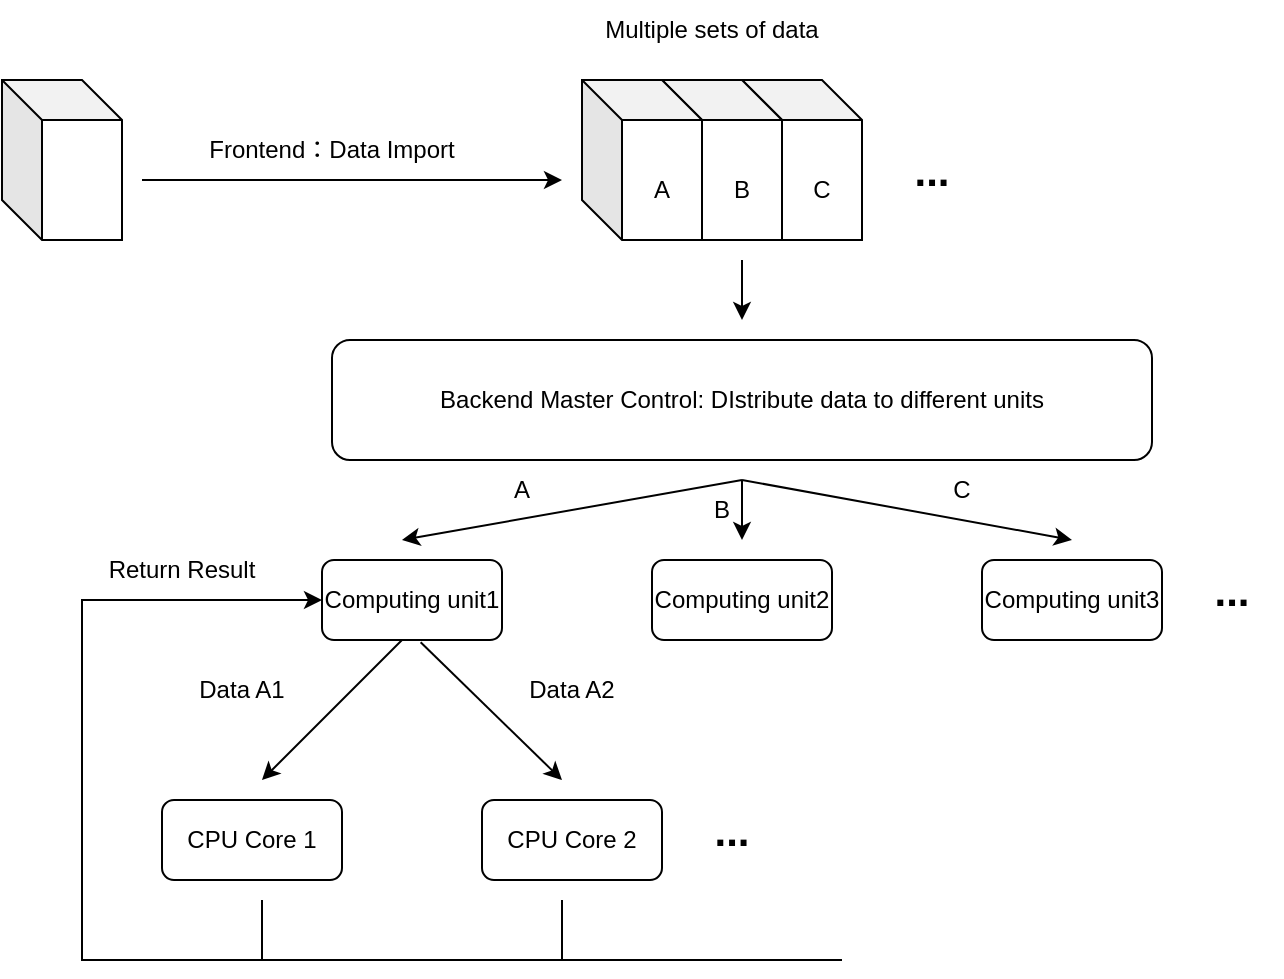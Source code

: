<mxfile version="28.2.8">
  <diagram name="第 1 页" id="H3jfzPuomLTuYjzQEKP7">
    <mxGraphModel dx="2302" dy="1294" grid="1" gridSize="10" guides="1" tooltips="1" connect="1" arrows="1" fold="1" page="1" pageScale="1" pageWidth="827" pageHeight="1169" math="0" shadow="0">
      <root>
        <mxCell id="0" />
        <mxCell id="1" parent="0" />
        <mxCell id="smjfrkKY-RQSf8TklK_M-1" value="" style="shape=cube;whiteSpace=wrap;html=1;boundedLbl=1;backgroundOutline=1;darkOpacity=0.05;darkOpacity2=0.1;" vertex="1" parent="1">
          <mxGeometry x="94" y="70" width="60" height="80" as="geometry" />
        </mxCell>
        <mxCell id="smjfrkKY-RQSf8TklK_M-2" value="" style="shape=cube;whiteSpace=wrap;html=1;boundedLbl=1;backgroundOutline=1;darkOpacity=0.05;darkOpacity2=0.1;" vertex="1" parent="1">
          <mxGeometry x="464" y="70" width="60" height="80" as="geometry" />
        </mxCell>
        <mxCell id="smjfrkKY-RQSf8TklK_M-3" value="" style="shape=cube;whiteSpace=wrap;html=1;boundedLbl=1;backgroundOutline=1;darkOpacity=0.05;darkOpacity2=0.1;" vertex="1" parent="1">
          <mxGeometry x="424" y="70" width="60" height="80" as="geometry" />
        </mxCell>
        <mxCell id="smjfrkKY-RQSf8TklK_M-4" value="" style="shape=cube;whiteSpace=wrap;html=1;boundedLbl=1;backgroundOutline=1;darkOpacity=0.05;darkOpacity2=0.1;" vertex="1" parent="1">
          <mxGeometry x="384" y="70" width="60" height="80" as="geometry" />
        </mxCell>
        <mxCell id="smjfrkKY-RQSf8TklK_M-5" value="Frontend：Data Import" style="text;html=1;whiteSpace=wrap;strokeColor=none;fillColor=none;align=center;verticalAlign=middle;rounded=0;" vertex="1" parent="1">
          <mxGeometry x="144" y="90" width="230" height="30" as="geometry" />
        </mxCell>
        <mxCell id="smjfrkKY-RQSf8TklK_M-6" value="" style="endArrow=classic;html=1;rounded=0;" edge="1" parent="1">
          <mxGeometry width="50" height="50" relative="1" as="geometry">
            <mxPoint x="164" y="120" as="sourcePoint" />
            <mxPoint x="374" y="120" as="targetPoint" />
          </mxGeometry>
        </mxCell>
        <mxCell id="smjfrkKY-RQSf8TklK_M-7" value="Multiple sets of data" style="text;html=1;whiteSpace=wrap;strokeColor=none;fillColor=none;align=center;verticalAlign=middle;rounded=0;" vertex="1" parent="1">
          <mxGeometry x="374" y="30" width="150" height="30" as="geometry" />
        </mxCell>
        <mxCell id="smjfrkKY-RQSf8TklK_M-8" value="" style="endArrow=classic;html=1;rounded=0;" edge="1" parent="1">
          <mxGeometry width="50" height="50" relative="1" as="geometry">
            <mxPoint x="464" y="160" as="sourcePoint" />
            <mxPoint x="464" y="190" as="targetPoint" />
          </mxGeometry>
        </mxCell>
        <mxCell id="smjfrkKY-RQSf8TklK_M-9" value="Backend Master Control: DIstribute data to different units" style="rounded=1;whiteSpace=wrap;html=1;" vertex="1" parent="1">
          <mxGeometry x="259" y="200" width="410" height="60" as="geometry" />
        </mxCell>
        <mxCell id="smjfrkKY-RQSf8TklK_M-10" value="Computing unit1" style="rounded=1;whiteSpace=wrap;html=1;" vertex="1" parent="1">
          <mxGeometry x="254" y="310" width="90" height="40" as="geometry" />
        </mxCell>
        <mxCell id="smjfrkKY-RQSf8TklK_M-11" value="Computing unit2" style="rounded=1;whiteSpace=wrap;html=1;" vertex="1" parent="1">
          <mxGeometry x="419" y="310" width="90" height="40" as="geometry" />
        </mxCell>
        <mxCell id="smjfrkKY-RQSf8TklK_M-12" value="Computing unit3" style="rounded=1;whiteSpace=wrap;html=1;" vertex="1" parent="1">
          <mxGeometry x="584" y="310" width="90" height="40" as="geometry" />
        </mxCell>
        <mxCell id="smjfrkKY-RQSf8TklK_M-13" value="" style="endArrow=classic;html=1;rounded=0;" edge="1" parent="1">
          <mxGeometry width="50" height="50" relative="1" as="geometry">
            <mxPoint x="464" y="270" as="sourcePoint" />
            <mxPoint x="294" y="300" as="targetPoint" />
          </mxGeometry>
        </mxCell>
        <mxCell id="smjfrkKY-RQSf8TklK_M-14" value="" style="endArrow=classic;html=1;rounded=0;" edge="1" parent="1">
          <mxGeometry width="50" height="50" relative="1" as="geometry">
            <mxPoint x="464" y="270" as="sourcePoint" />
            <mxPoint x="464" y="300" as="targetPoint" />
          </mxGeometry>
        </mxCell>
        <mxCell id="smjfrkKY-RQSf8TklK_M-15" value="" style="endArrow=classic;html=1;rounded=0;" edge="1" parent="1">
          <mxGeometry width="50" height="50" relative="1" as="geometry">
            <mxPoint x="464" y="270" as="sourcePoint" />
            <mxPoint x="629" y="300" as="targetPoint" />
          </mxGeometry>
        </mxCell>
        <mxCell id="smjfrkKY-RQSf8TklK_M-16" value="&lt;b&gt;&lt;font style=&quot;font-size: 21px;&quot;&gt;...&lt;/font&gt;&lt;/b&gt;" style="text;html=1;whiteSpace=wrap;strokeColor=none;fillColor=none;align=center;verticalAlign=middle;rounded=0;" vertex="1" parent="1">
          <mxGeometry x="534" y="100" width="50" height="30" as="geometry" />
        </mxCell>
        <mxCell id="smjfrkKY-RQSf8TklK_M-17" value="&lt;b&gt;&lt;font style=&quot;font-size: 21px;&quot;&gt;...&lt;/font&gt;&lt;/b&gt;" style="text;html=1;whiteSpace=wrap;strokeColor=none;fillColor=none;align=center;verticalAlign=middle;rounded=0;" vertex="1" parent="1">
          <mxGeometry x="684" y="310" width="50" height="30" as="geometry" />
        </mxCell>
        <mxCell id="smjfrkKY-RQSf8TklK_M-18" value="A" style="text;html=1;whiteSpace=wrap;strokeColor=none;fillColor=none;align=center;verticalAlign=middle;rounded=0;" vertex="1" parent="1">
          <mxGeometry x="394" y="110" width="60" height="30" as="geometry" />
        </mxCell>
        <mxCell id="smjfrkKY-RQSf8TklK_M-19" value="B" style="text;html=1;whiteSpace=wrap;strokeColor=none;fillColor=none;align=center;verticalAlign=middle;rounded=0;" vertex="1" parent="1">
          <mxGeometry x="434" y="110" width="60" height="30" as="geometry" />
        </mxCell>
        <mxCell id="smjfrkKY-RQSf8TklK_M-20" value="C" style="text;html=1;whiteSpace=wrap;strokeColor=none;fillColor=none;align=center;verticalAlign=middle;rounded=0;" vertex="1" parent="1">
          <mxGeometry x="474" y="110" width="60" height="30" as="geometry" />
        </mxCell>
        <mxCell id="smjfrkKY-RQSf8TklK_M-21" value="A" style="text;html=1;whiteSpace=wrap;strokeColor=none;fillColor=none;align=center;verticalAlign=middle;rounded=0;" vertex="1" parent="1">
          <mxGeometry x="324" y="260" width="60" height="30" as="geometry" />
        </mxCell>
        <mxCell id="smjfrkKY-RQSf8TklK_M-22" value="B" style="text;html=1;whiteSpace=wrap;strokeColor=none;fillColor=none;align=center;verticalAlign=middle;rounded=0;" vertex="1" parent="1">
          <mxGeometry x="424" y="270" width="60" height="30" as="geometry" />
        </mxCell>
        <mxCell id="smjfrkKY-RQSf8TklK_M-23" value="C" style="text;html=1;whiteSpace=wrap;strokeColor=none;fillColor=none;align=center;verticalAlign=middle;rounded=0;" vertex="1" parent="1">
          <mxGeometry x="544" y="260" width="60" height="30" as="geometry" />
        </mxCell>
        <mxCell id="smjfrkKY-RQSf8TklK_M-24" value="CPU Core 1" style="rounded=1;whiteSpace=wrap;html=1;" vertex="1" parent="1">
          <mxGeometry x="174" y="430" width="90" height="40" as="geometry" />
        </mxCell>
        <mxCell id="smjfrkKY-RQSf8TklK_M-25" value="CPU Core 2" style="rounded=1;whiteSpace=wrap;html=1;" vertex="1" parent="1">
          <mxGeometry x="334" y="430" width="90" height="40" as="geometry" />
        </mxCell>
        <mxCell id="smjfrkKY-RQSf8TklK_M-26" value="&lt;b&gt;&lt;font style=&quot;font-size: 21px;&quot;&gt;...&lt;/font&gt;&lt;/b&gt;" style="text;html=1;whiteSpace=wrap;strokeColor=none;fillColor=none;align=center;verticalAlign=middle;rounded=0;" vertex="1" parent="1">
          <mxGeometry x="434" y="430" width="50" height="30" as="geometry" />
        </mxCell>
        <mxCell id="smjfrkKY-RQSf8TklK_M-27" value="" style="endArrow=classic;html=1;rounded=0;" edge="1" parent="1">
          <mxGeometry width="50" height="50" relative="1" as="geometry">
            <mxPoint x="294" y="350" as="sourcePoint" />
            <mxPoint x="224" y="420" as="targetPoint" />
          </mxGeometry>
        </mxCell>
        <mxCell id="smjfrkKY-RQSf8TklK_M-28" value="" style="endArrow=classic;html=1;rounded=0;exitX=0.548;exitY=1.028;exitDx=0;exitDy=0;exitPerimeter=0;" edge="1" parent="1" source="smjfrkKY-RQSf8TklK_M-10">
          <mxGeometry width="50" height="50" relative="1" as="geometry">
            <mxPoint x="304" y="410" as="sourcePoint" />
            <mxPoint x="374" y="420" as="targetPoint" />
          </mxGeometry>
        </mxCell>
        <mxCell id="smjfrkKY-RQSf8TklK_M-29" value="Data A1" style="text;html=1;whiteSpace=wrap;strokeColor=none;fillColor=none;align=center;verticalAlign=middle;rounded=0;" vertex="1" parent="1">
          <mxGeometry x="184" y="360" width="60" height="30" as="geometry" />
        </mxCell>
        <mxCell id="smjfrkKY-RQSf8TklK_M-30" value="Data A2" style="text;html=1;whiteSpace=wrap;strokeColor=none;fillColor=none;align=center;verticalAlign=middle;rounded=0;" vertex="1" parent="1">
          <mxGeometry x="349" y="360" width="60" height="30" as="geometry" />
        </mxCell>
        <mxCell id="smjfrkKY-RQSf8TklK_M-31" value="" style="endArrow=none;html=1;rounded=0;" edge="1" parent="1">
          <mxGeometry width="50" height="50" relative="1" as="geometry">
            <mxPoint x="224" y="480" as="sourcePoint" />
            <mxPoint x="374" y="480" as="targetPoint" />
            <Array as="points">
              <mxPoint x="224" y="510" />
              <mxPoint x="304" y="510" />
              <mxPoint x="374" y="510" />
            </Array>
          </mxGeometry>
        </mxCell>
        <mxCell id="smjfrkKY-RQSf8TklK_M-32" value="" style="endArrow=none;html=1;rounded=0;" edge="1" parent="1">
          <mxGeometry width="50" height="50" relative="1" as="geometry">
            <mxPoint x="374" y="510" as="sourcePoint" />
            <mxPoint x="514" y="510" as="targetPoint" />
          </mxGeometry>
        </mxCell>
        <mxCell id="smjfrkKY-RQSf8TklK_M-33" value="" style="endArrow=classic;html=1;rounded=0;entryX=0;entryY=0.5;entryDx=0;entryDy=0;" edge="1" parent="1" target="smjfrkKY-RQSf8TklK_M-10">
          <mxGeometry width="50" height="50" relative="1" as="geometry">
            <mxPoint x="224" y="510" as="sourcePoint" />
            <mxPoint x="134" y="330" as="targetPoint" />
            <Array as="points">
              <mxPoint x="134" y="510" />
              <mxPoint x="134" y="330" />
            </Array>
          </mxGeometry>
        </mxCell>
        <mxCell id="smjfrkKY-RQSf8TklK_M-34" value="Return Result" style="text;html=1;whiteSpace=wrap;strokeColor=none;fillColor=none;align=center;verticalAlign=middle;rounded=0;" vertex="1" parent="1">
          <mxGeometry x="134" y="300" width="100" height="30" as="geometry" />
        </mxCell>
      </root>
    </mxGraphModel>
  </diagram>
</mxfile>
